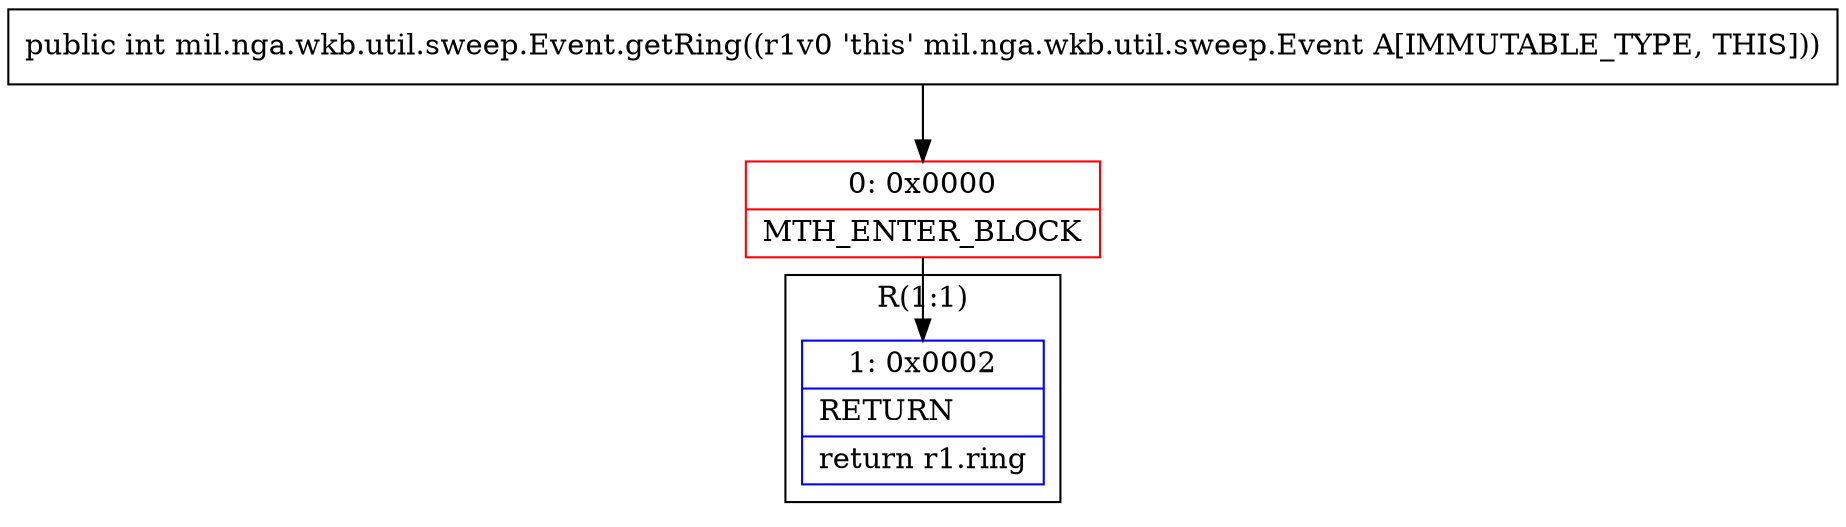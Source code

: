 digraph "CFG formil.nga.wkb.util.sweep.Event.getRing()I" {
subgraph cluster_Region_1165097120 {
label = "R(1:1)";
node [shape=record,color=blue];
Node_1 [shape=record,label="{1\:\ 0x0002|RETURN\l|return r1.ring\l}"];
}
Node_0 [shape=record,color=red,label="{0\:\ 0x0000|MTH_ENTER_BLOCK\l}"];
MethodNode[shape=record,label="{public int mil.nga.wkb.util.sweep.Event.getRing((r1v0 'this' mil.nga.wkb.util.sweep.Event A[IMMUTABLE_TYPE, THIS])) }"];
MethodNode -> Node_0;
Node_0 -> Node_1;
}

